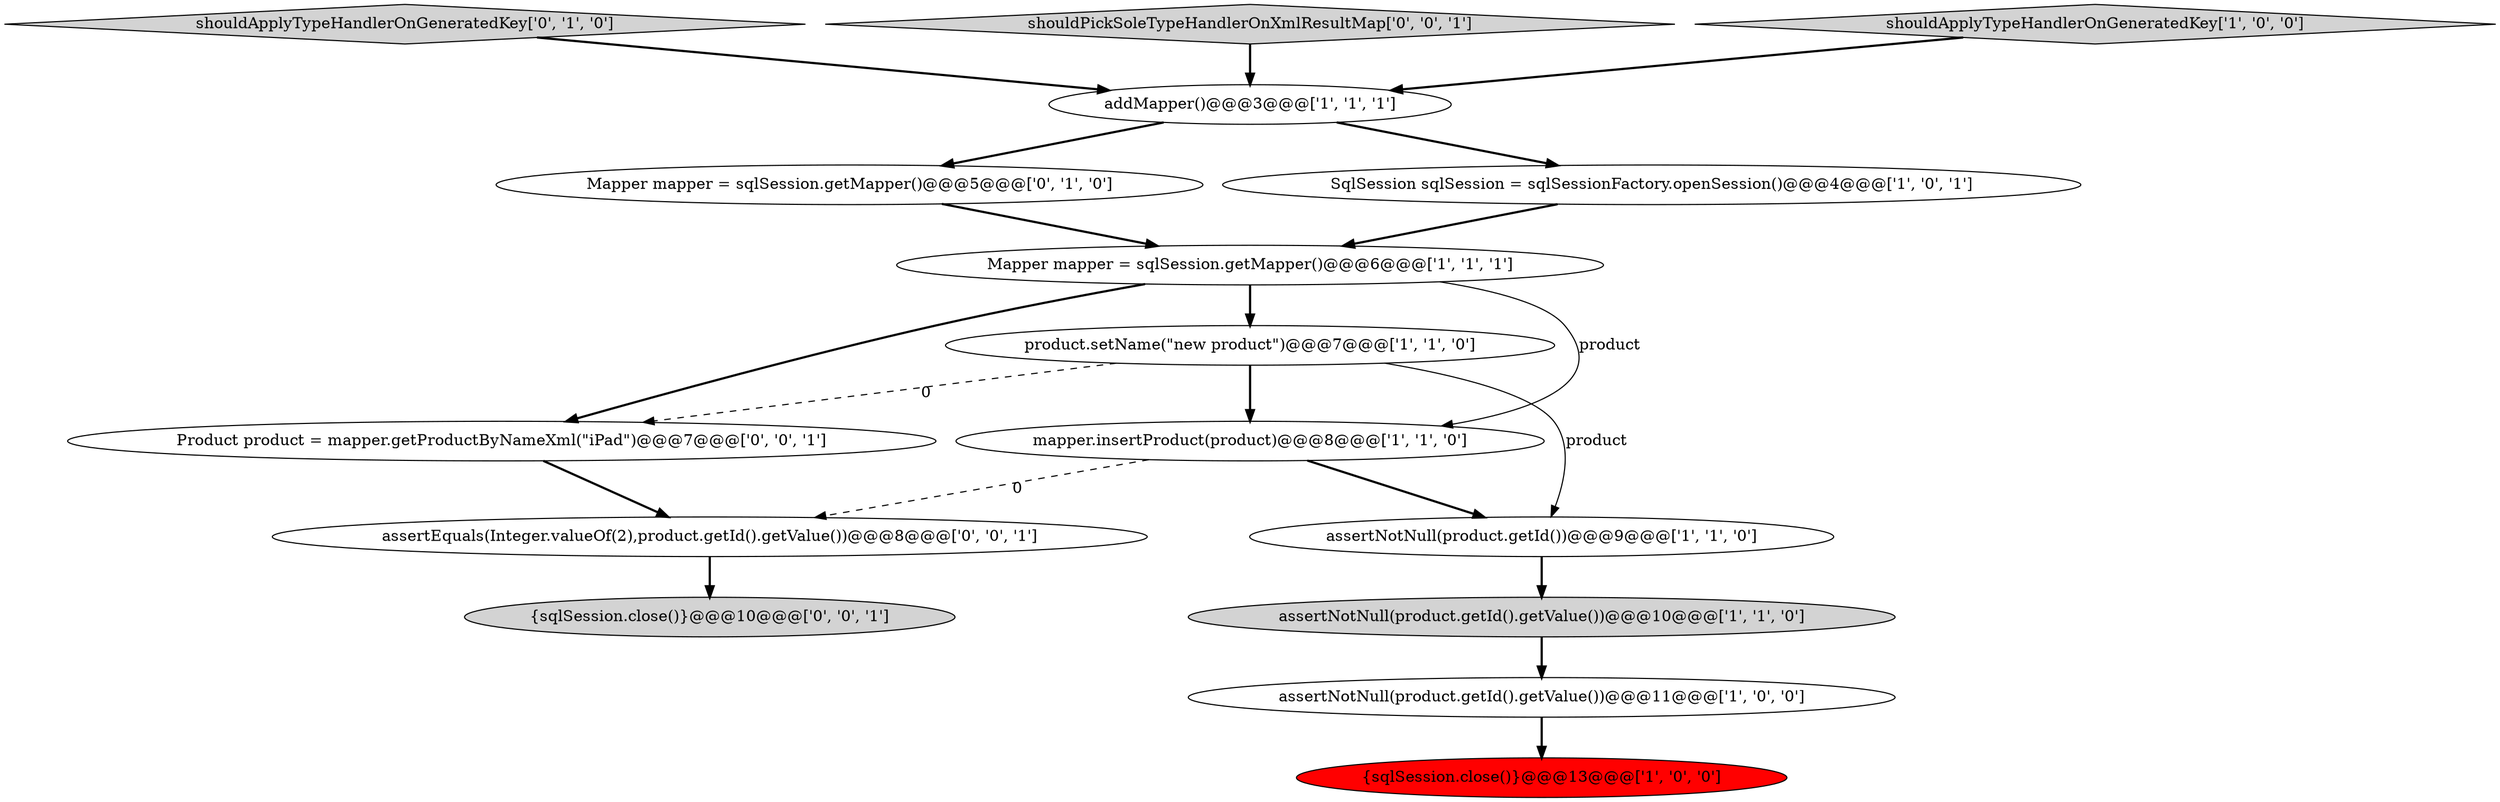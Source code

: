 digraph {
10 [style = filled, label = "Mapper mapper = sqlSession.getMapper()@@@5@@@['0', '1', '0']", fillcolor = white, shape = ellipse image = "AAA0AAABBB2BBB"];
13 [style = filled, label = "Product product = mapper.getProductByNameXml(\"iPad\")@@@7@@@['0', '0', '1']", fillcolor = white, shape = ellipse image = "AAA0AAABBB3BBB"];
5 [style = filled, label = "mapper.insertProduct(product)@@@8@@@['1', '1', '0']", fillcolor = white, shape = ellipse image = "AAA0AAABBB1BBB"];
11 [style = filled, label = "shouldApplyTypeHandlerOnGeneratedKey['0', '1', '0']", fillcolor = lightgray, shape = diamond image = "AAA0AAABBB2BBB"];
15 [style = filled, label = "shouldPickSoleTypeHandlerOnXmlResultMap['0', '0', '1']", fillcolor = lightgray, shape = diamond image = "AAA0AAABBB3BBB"];
6 [style = filled, label = "assertNotNull(product.getId().getValue())@@@10@@@['1', '1', '0']", fillcolor = lightgray, shape = ellipse image = "AAA0AAABBB1BBB"];
1 [style = filled, label = "Mapper mapper = sqlSession.getMapper()@@@6@@@['1', '1', '1']", fillcolor = white, shape = ellipse image = "AAA0AAABBB1BBB"];
3 [style = filled, label = "SqlSession sqlSession = sqlSessionFactory.openSession()@@@4@@@['1', '0', '1']", fillcolor = white, shape = ellipse image = "AAA0AAABBB1BBB"];
0 [style = filled, label = "assertNotNull(product.getId())@@@9@@@['1', '1', '0']", fillcolor = white, shape = ellipse image = "AAA0AAABBB1BBB"];
8 [style = filled, label = "{sqlSession.close()}@@@13@@@['1', '0', '0']", fillcolor = red, shape = ellipse image = "AAA1AAABBB1BBB"];
9 [style = filled, label = "addMapper()@@@3@@@['1', '1', '1']", fillcolor = white, shape = ellipse image = "AAA0AAABBB1BBB"];
7 [style = filled, label = "assertNotNull(product.getId().getValue())@@@11@@@['1', '0', '0']", fillcolor = white, shape = ellipse image = "AAA0AAABBB1BBB"];
14 [style = filled, label = "{sqlSession.close()}@@@10@@@['0', '0', '1']", fillcolor = lightgray, shape = ellipse image = "AAA0AAABBB3BBB"];
12 [style = filled, label = "assertEquals(Integer.valueOf(2),product.getId().getValue())@@@8@@@['0', '0', '1']", fillcolor = white, shape = ellipse image = "AAA0AAABBB3BBB"];
2 [style = filled, label = "shouldApplyTypeHandlerOnGeneratedKey['1', '0', '0']", fillcolor = lightgray, shape = diamond image = "AAA0AAABBB1BBB"];
4 [style = filled, label = "product.setName(\"new product\")@@@7@@@['1', '1', '0']", fillcolor = white, shape = ellipse image = "AAA0AAABBB1BBB"];
9->3 [style = bold, label=""];
4->0 [style = solid, label="product"];
1->4 [style = bold, label=""];
5->12 [style = dashed, label="0"];
1->5 [style = solid, label="product"];
13->12 [style = bold, label=""];
2->9 [style = bold, label=""];
9->10 [style = bold, label=""];
6->7 [style = bold, label=""];
5->0 [style = bold, label=""];
3->1 [style = bold, label=""];
7->8 [style = bold, label=""];
10->1 [style = bold, label=""];
0->6 [style = bold, label=""];
4->5 [style = bold, label=""];
11->9 [style = bold, label=""];
1->13 [style = bold, label=""];
15->9 [style = bold, label=""];
4->13 [style = dashed, label="0"];
12->14 [style = bold, label=""];
}
